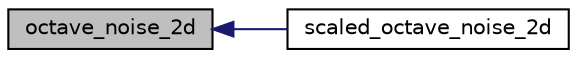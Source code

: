 digraph "octave_noise_2d"
{
  edge [fontname="Helvetica",fontsize="10",labelfontname="Helvetica",labelfontsize="10"];
  node [fontname="Helvetica",fontsize="10",shape=record];
  rankdir="LR";
  Node1 [label="octave_noise_2d",height=0.2,width=0.4,color="black", fillcolor="grey75", style="filled" fontcolor="black"];
  Node1 -> Node2 [dir="back",color="midnightblue",fontsize="10",style="solid",fontname="Helvetica"];
  Node2 [label="scaled_octave_noise_2d",height=0.2,width=0.4,color="black", fillcolor="white", style="filled",URL="$_examples_2_planet_2simplexnoise_8h.html#a2e321d59bb682a49d5d99517fcff8e3a"];
}
